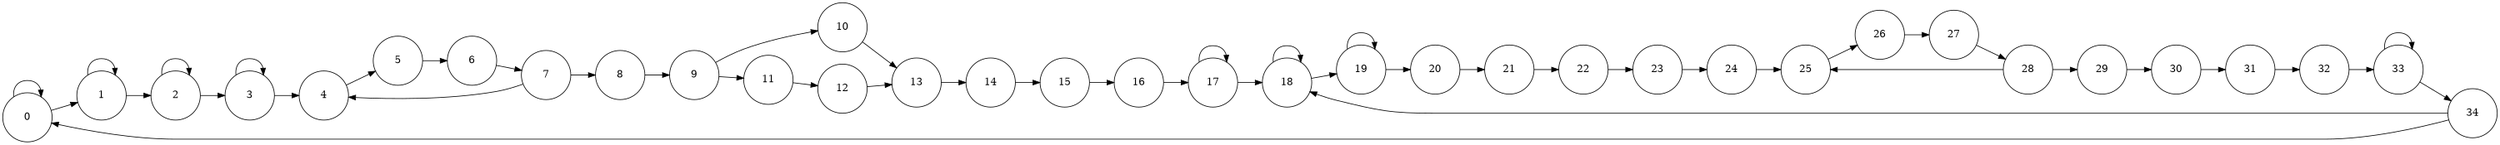#Total states is 0, including 0 states and 0 newstates
#Total transisions is 0, including 0 transistions and 0 new transitions
digraph finite_state_machine {
	rankdir=LR;
	size="20,20";
	resolution="300";
	overlap=false;

	node [shape = circle, fixedsize=true, width = 1, color = red, style = filled];

	node [shape = circle, color = black, style = unfilled];
	0;
 	1;
 	10;
 	11;
 	12;
 	13;
 	14;
 	15;
 	16;
 	17;
 	18;
 	19;
 	2;
 	20;
 	21;
 	22;
 	23;
 	24;
 	25;
 	26;
 	27;
 	28;
 	29;
 	3;
 	30;
 	31;
 	32;
 	33;
 	34;
 	4;
 	5;
 	6;
 	7;
 	8;
 	9;
 	0 -> 0;
	0 -> 1;
	1 -> 1;
	1 -> 2;
	10 -> 13;
	11 -> 12;
	12 -> 13;
	13 -> 14;
	14 -> 15;
	15 -> 16;
	16 -> 17;
	17 -> 17;
	17 -> 18;
	18 -> 18;
	18 -> 19;
	19 -> 19;
	19 -> 20;
	2 -> 2;
	2 -> 3;
	20 -> 21;
	21 -> 22;
	22 -> 23;
	23 -> 24;
	24 -> 25;
	25 -> 26;
	26 -> 27;
	27 -> 28;
	28 -> 25;
	28 -> 29;
	29 -> 30;
	3 -> 3;
	3 -> 4;
	30 -> 31;
	31 -> 32;
	32 -> 33;
	33 -> 33;
	33 -> 34;
	34 -> 0;
	34 -> 18;
	4 -> 5;
	5 -> 6;
	6 -> 7;
	7 -> 4;
	7 -> 8;
	8 -> 9;
	9 -> 10;
	9 -> 11;
}
